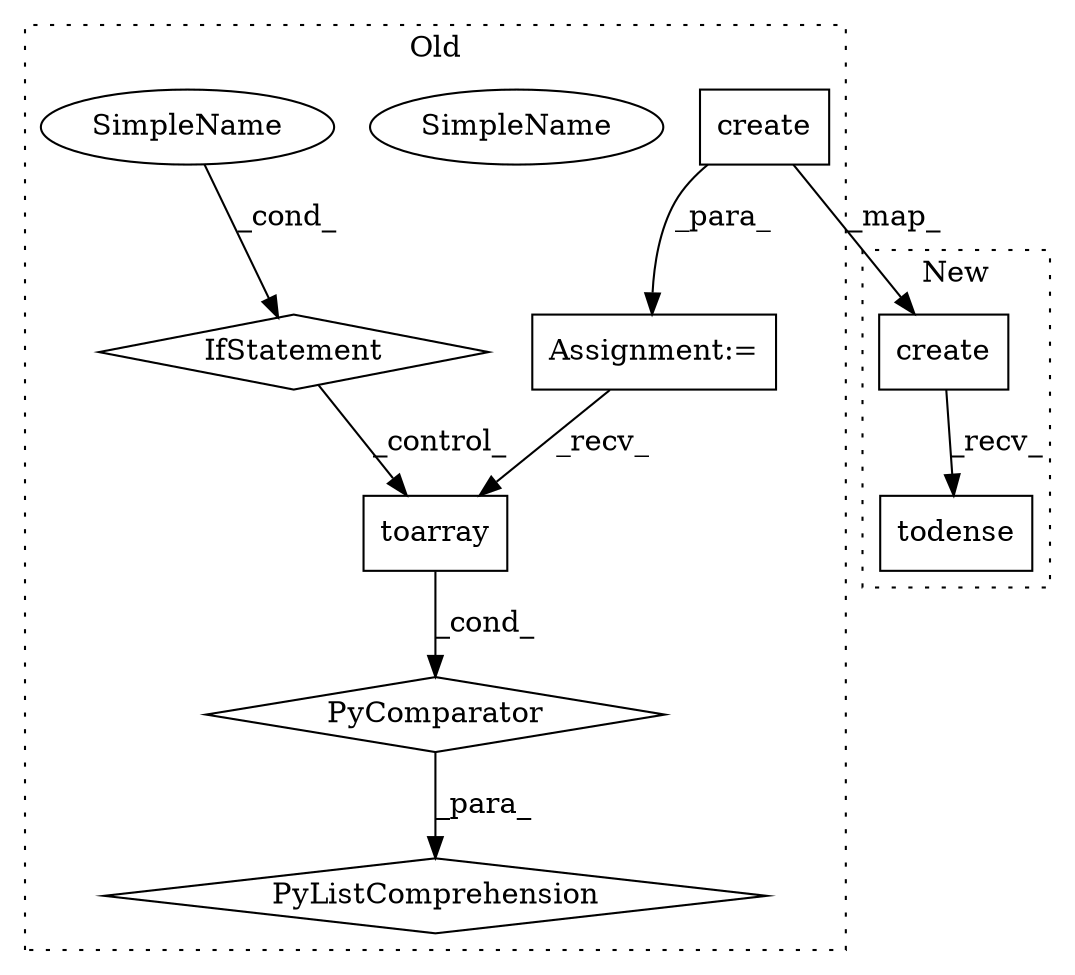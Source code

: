 digraph G {
subgraph cluster0 {
1 [label="create" a="32" s="4129,4145" l="7,1" shape="box"];
3 [label="Assignment:=" a="7" s="4117" l="38" shape="box"];
5 [label="PyComparator" a="113" s="4117" l="38" shape="diamond"];
6 [label="toarray" a="32" s="4042" l="9" shape="box"];
7 [label="IfStatement" a="25" s="4117" l="38" shape="diamond"];
8 [label="SimpleName" a="42" s="4150" l="5" shape="ellipse"];
9 [label="PyListComprehension" a="109" s="4040" l="123" shape="diamond"];
10 [label="SimpleName" a="42" s="4150" l="5" shape="ellipse"];
label = "Old";
style="dotted";
}
subgraph cluster1 {
2 [label="create" a="32" s="4007,4023" l="7,1" shape="box"];
4 [label="todense" a="32" s="4025" l="9" shape="box"];
label = "New";
style="dotted";
}
1 -> 2 [label="_map_"];
1 -> 3 [label="_para_"];
2 -> 4 [label="_recv_"];
3 -> 6 [label="_recv_"];
5 -> 9 [label="_para_"];
6 -> 5 [label="_cond_"];
7 -> 6 [label="_control_"];
10 -> 7 [label="_cond_"];
}